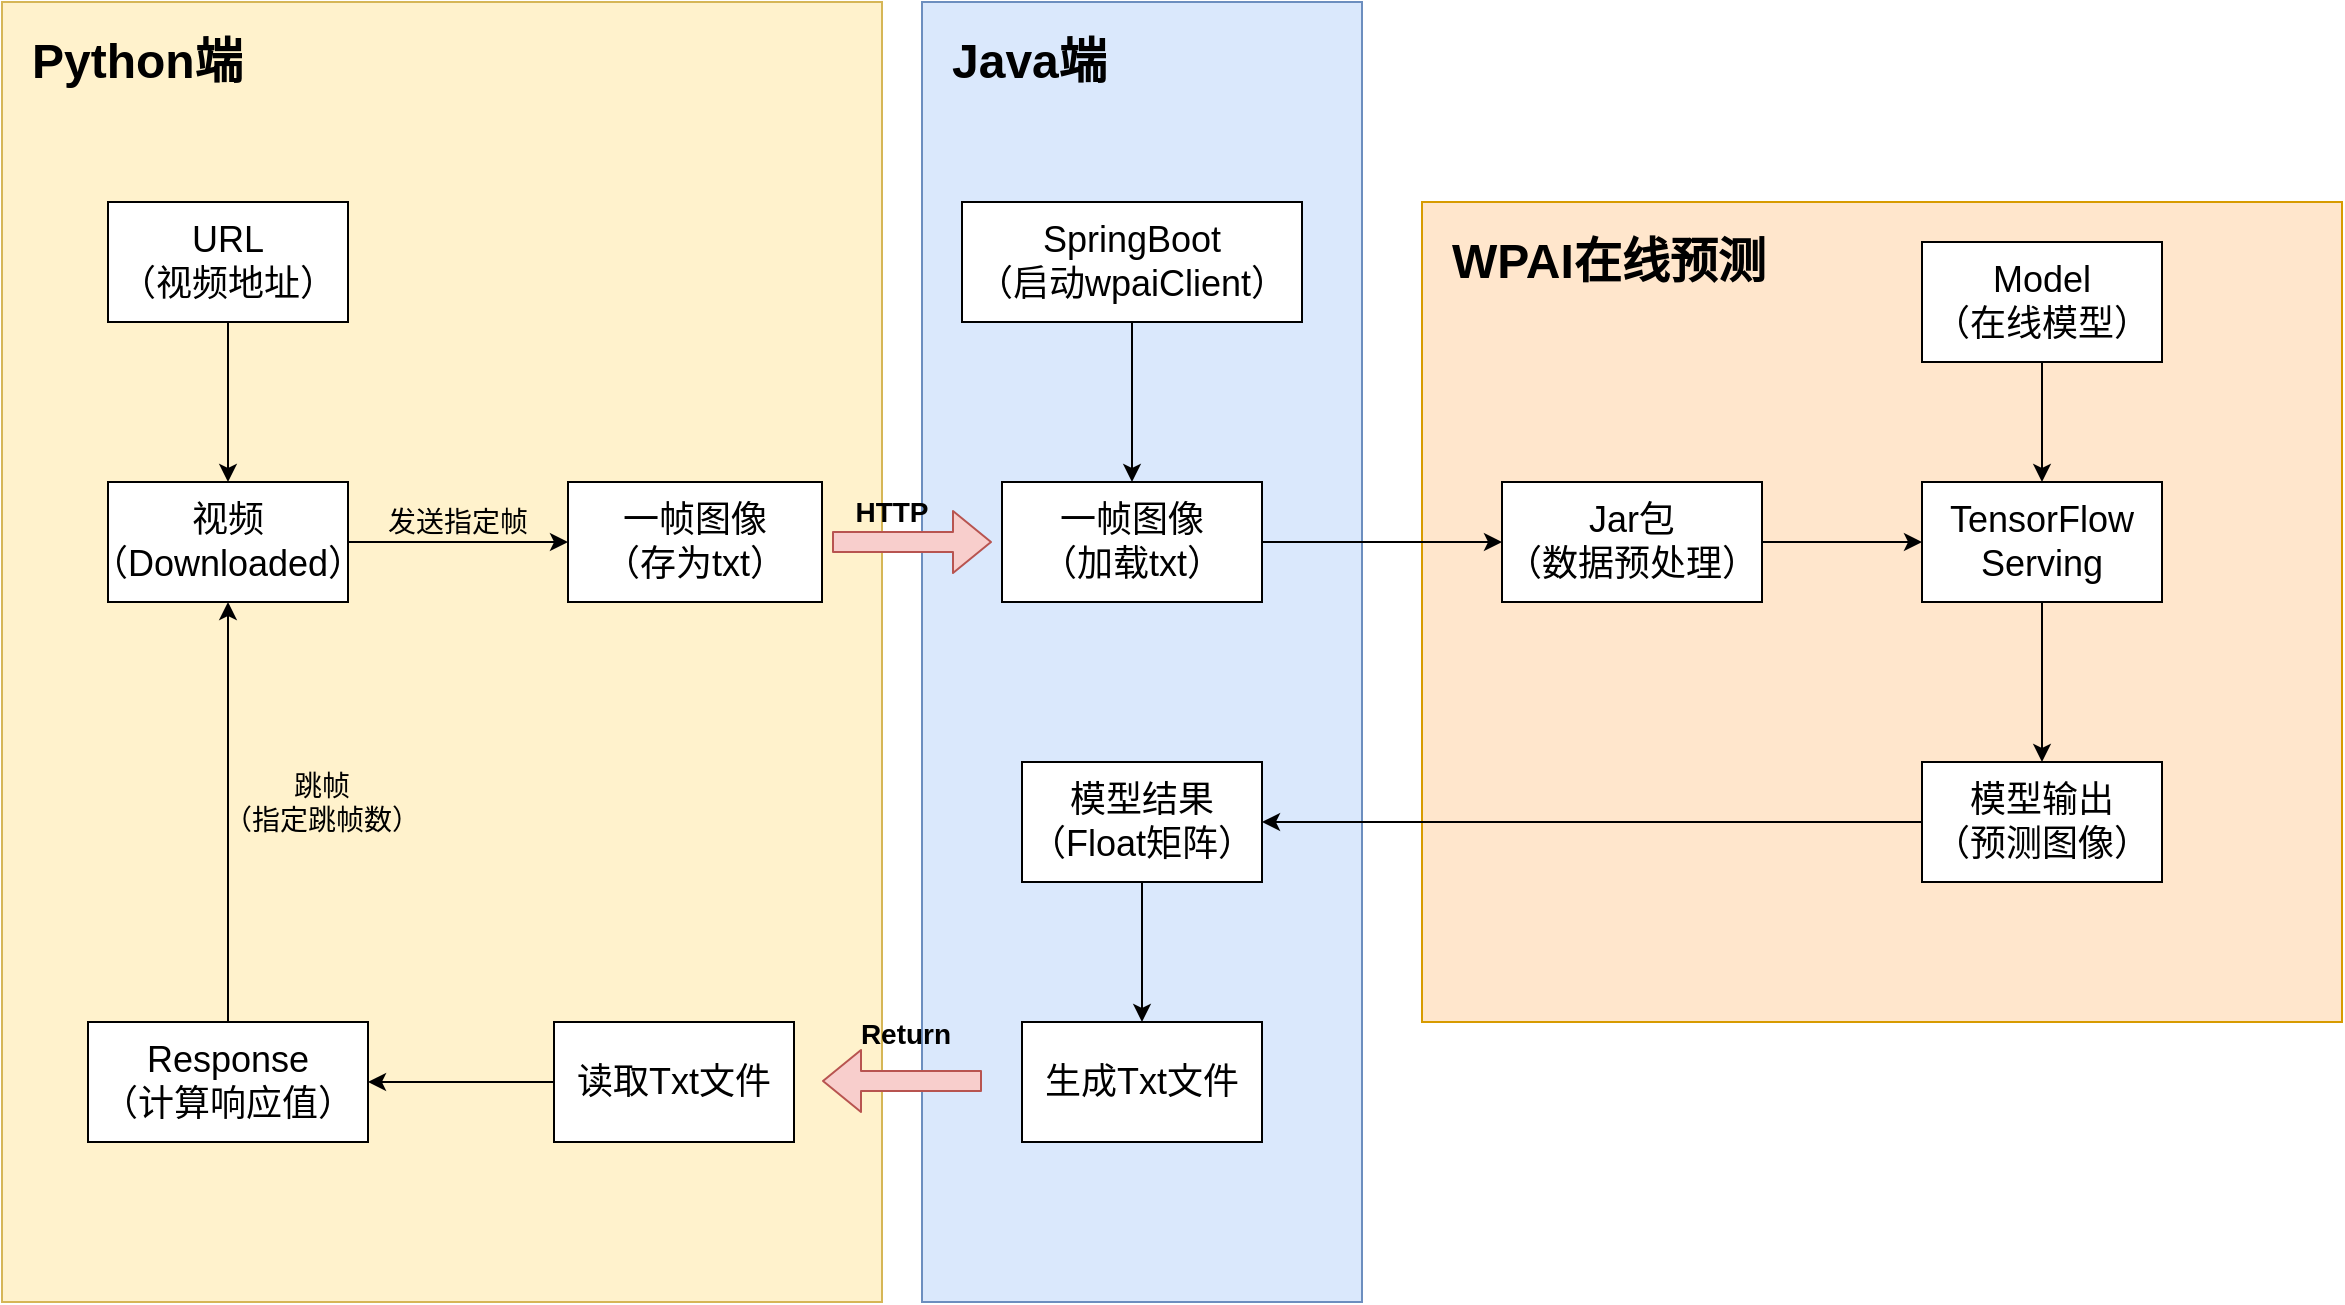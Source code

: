 <mxfile version="12.4.3" type="github" pages="1">
  <diagram id="-egKOoqW_wiuYjCBnDJs" name="Page-1">
    <mxGraphModel dx="2184" dy="1946" grid="1" gridSize="10" guides="1" tooltips="1" connect="1" arrows="1" fold="1" page="1" pageScale="1" pageWidth="827" pageHeight="1169" math="0" shadow="0">
      <root>
        <mxCell id="0"/>
        <mxCell id="1" parent="0"/>
        <mxCell id="1hKoh-VqlVQTWxtnn5pZ-30" value="" style="rounded=0;whiteSpace=wrap;html=1;fillColor=#dae8fc;strokeColor=#6c8ebf;" parent="1" vertex="1">
          <mxGeometry x="50" y="-110" width="220" height="650" as="geometry"/>
        </mxCell>
        <mxCell id="1hKoh-VqlVQTWxtnn5pZ-27" value="" style="rounded=0;whiteSpace=wrap;html=1;fillColor=#fff2cc;strokeColor=#d6b656;" parent="1" vertex="1">
          <mxGeometry x="-410" y="-110" width="440" height="650" as="geometry"/>
        </mxCell>
        <mxCell id="1hKoh-VqlVQTWxtnn5pZ-10" value="" style="rounded=0;whiteSpace=wrap;html=1;fillColor=#ffe6cc;strokeColor=#d79b00;" parent="1" vertex="1">
          <mxGeometry x="300" y="-10" width="460" height="410" as="geometry"/>
        </mxCell>
        <mxCell id="1hKoh-VqlVQTWxtnn5pZ-1" value="&lt;font style=&quot;font-size: 18px&quot;&gt;一帧图像&lt;br&gt;（存为txt）&lt;/font&gt;" style="rounded=0;whiteSpace=wrap;html=1;" parent="1" vertex="1">
          <mxGeometry x="-127" y="130" width="127" height="60" as="geometry"/>
        </mxCell>
        <mxCell id="1hKoh-VqlVQTWxtnn5pZ-22" style="edgeStyle=orthogonalEdgeStyle;rounded=0;orthogonalLoop=1;jettySize=auto;html=1;entryX=0;entryY=0.5;entryDx=0;entryDy=0;" parent="1" source="1hKoh-VqlVQTWxtnn5pZ-17" target="1hKoh-VqlVQTWxtnn5pZ-2" edge="1">
          <mxGeometry relative="1" as="geometry"/>
        </mxCell>
        <mxCell id="1hKoh-VqlVQTWxtnn5pZ-17" value="&lt;font style=&quot;font-size: 18px&quot;&gt;一帧图像&lt;br&gt;（加载txt）&lt;/font&gt;" style="rounded=0;whiteSpace=wrap;html=1;" parent="1" vertex="1">
          <mxGeometry x="90" y="130" width="130" height="60" as="geometry"/>
        </mxCell>
        <mxCell id="1hKoh-VqlVQTWxtnn5pZ-5" value="" style="edgeStyle=orthogonalEdgeStyle;rounded=0;orthogonalLoop=1;jettySize=auto;html=1;" parent="1" source="1hKoh-VqlVQTWxtnn5pZ-2" target="1hKoh-VqlVQTWxtnn5pZ-4" edge="1">
          <mxGeometry relative="1" as="geometry"/>
        </mxCell>
        <mxCell id="1hKoh-VqlVQTWxtnn5pZ-2" value="&lt;font style=&quot;font-size: 18px&quot;&gt;Jar包&lt;br&gt;（数据预处理）&lt;/font&gt;" style="rounded=0;whiteSpace=wrap;html=1;fontSize=15;" parent="1" vertex="1">
          <mxGeometry x="340" y="130" width="130" height="60" as="geometry"/>
        </mxCell>
        <mxCell id="1hKoh-VqlVQTWxtnn5pZ-9" value="" style="edgeStyle=orthogonalEdgeStyle;rounded=0;orthogonalLoop=1;jettySize=auto;html=1;" parent="1" source="1hKoh-VqlVQTWxtnn5pZ-4" target="1hKoh-VqlVQTWxtnn5pZ-8" edge="1">
          <mxGeometry relative="1" as="geometry"/>
        </mxCell>
        <mxCell id="1hKoh-VqlVQTWxtnn5pZ-4" value="&lt;font style=&quot;font-size: 18px&quot;&gt;TensorFlow&lt;br&gt;Serving&lt;/font&gt;" style="rounded=0;whiteSpace=wrap;html=1;" parent="1" vertex="1">
          <mxGeometry x="550" y="130" width="120" height="60" as="geometry"/>
        </mxCell>
        <mxCell id="1hKoh-VqlVQTWxtnn5pZ-41" style="edgeStyle=orthogonalEdgeStyle;rounded=0;orthogonalLoop=1;jettySize=auto;html=1;exitX=0;exitY=0.5;exitDx=0;exitDy=0;" parent="1" source="1hKoh-VqlVQTWxtnn5pZ-8" target="1hKoh-VqlVQTWxtnn5pZ-36" edge="1">
          <mxGeometry relative="1" as="geometry"/>
        </mxCell>
        <mxCell id="1hKoh-VqlVQTWxtnn5pZ-8" value="&lt;font style=&quot;font-size: 18px&quot;&gt;模型输出&lt;br&gt;（预测图像）&lt;/font&gt;" style="rounded=0;whiteSpace=wrap;html=1;" parent="1" vertex="1">
          <mxGeometry x="550" y="270" width="120" height="60" as="geometry"/>
        </mxCell>
        <mxCell id="1hKoh-VqlVQTWxtnn5pZ-7" value="" style="edgeStyle=orthogonalEdgeStyle;rounded=0;orthogonalLoop=1;jettySize=auto;html=1;" parent="1" source="1hKoh-VqlVQTWxtnn5pZ-6" target="1hKoh-VqlVQTWxtnn5pZ-4" edge="1">
          <mxGeometry relative="1" as="geometry"/>
        </mxCell>
        <mxCell id="1hKoh-VqlVQTWxtnn5pZ-6" value="&lt;font style=&quot;font-size: 18px&quot;&gt;Model&lt;br&gt;（在线模型）&lt;/font&gt;" style="rounded=0;whiteSpace=wrap;html=1;" parent="1" vertex="1">
          <mxGeometry x="550" y="10" width="120" height="60" as="geometry"/>
        </mxCell>
        <mxCell id="1hKoh-VqlVQTWxtnn5pZ-14" value="" style="edgeStyle=orthogonalEdgeStyle;rounded=0;orthogonalLoop=1;jettySize=auto;html=1;" parent="1" source="1hKoh-VqlVQTWxtnn5pZ-12" target="1hKoh-VqlVQTWxtnn5pZ-13" edge="1">
          <mxGeometry relative="1" as="geometry"/>
        </mxCell>
        <mxCell id="1hKoh-VqlVQTWxtnn5pZ-12" value="&lt;font style=&quot;font-size: 18px&quot;&gt;URL&lt;br&gt;（视频地址）&lt;/font&gt;" style="rounded=0;whiteSpace=wrap;html=1;" parent="1" vertex="1">
          <mxGeometry x="-357" y="-10" width="120" height="60" as="geometry"/>
        </mxCell>
        <mxCell id="1hKoh-VqlVQTWxtnn5pZ-15" style="edgeStyle=orthogonalEdgeStyle;rounded=0;orthogonalLoop=1;jettySize=auto;html=1;" parent="1" source="1hKoh-VqlVQTWxtnn5pZ-13" target="1hKoh-VqlVQTWxtnn5pZ-1" edge="1">
          <mxGeometry relative="1" as="geometry"/>
        </mxCell>
        <mxCell id="1hKoh-VqlVQTWxtnn5pZ-13" value="&lt;font style=&quot;font-size: 18px&quot;&gt;视频&lt;br&gt;（Downloaded）&lt;/font&gt;" style="rounded=0;whiteSpace=wrap;html=1;" parent="1" vertex="1">
          <mxGeometry x="-357" y="130" width="120" height="60" as="geometry"/>
        </mxCell>
        <mxCell id="1hKoh-VqlVQTWxtnn5pZ-16" value="&lt;font style=&quot;font-size: 14px&quot;&gt;发送指定帧&lt;/font&gt;" style="text;html=1;strokeColor=none;fillColor=none;align=center;verticalAlign=middle;whiteSpace=wrap;rounded=0;" parent="1" vertex="1">
          <mxGeometry x="-227" y="140" width="90" height="20" as="geometry"/>
        </mxCell>
        <mxCell id="1hKoh-VqlVQTWxtnn5pZ-21" style="edgeStyle=orthogonalEdgeStyle;rounded=0;orthogonalLoop=1;jettySize=auto;html=1;entryX=0.5;entryY=0;entryDx=0;entryDy=0;" parent="1" source="1hKoh-VqlVQTWxtnn5pZ-19" target="1hKoh-VqlVQTWxtnn5pZ-17" edge="1">
          <mxGeometry relative="1" as="geometry"/>
        </mxCell>
        <mxCell id="1hKoh-VqlVQTWxtnn5pZ-19" value="&lt;font style=&quot;font-size: 18px&quot;&gt;SpringBoot&lt;br&gt;（启动wpaiClient）&lt;br&gt;&lt;/font&gt;" style="rounded=0;whiteSpace=wrap;html=1;" parent="1" vertex="1">
          <mxGeometry x="70" y="-10" width="170" height="60" as="geometry"/>
        </mxCell>
        <mxCell id="1hKoh-VqlVQTWxtnn5pZ-25" style="edgeStyle=orthogonalEdgeStyle;rounded=0;orthogonalLoop=1;jettySize=auto;html=1;entryX=0.5;entryY=1;entryDx=0;entryDy=0;" parent="1" source="1hKoh-VqlVQTWxtnn5pZ-24" target="1hKoh-VqlVQTWxtnn5pZ-13" edge="1">
          <mxGeometry relative="1" as="geometry"/>
        </mxCell>
        <mxCell id="1hKoh-VqlVQTWxtnn5pZ-24" value="&lt;font style=&quot;font-size: 18px&quot;&gt;Response&lt;br&gt;（计算响应值）&lt;/font&gt;" style="rounded=0;whiteSpace=wrap;html=1;" parent="1" vertex="1">
          <mxGeometry x="-367" y="400" width="140" height="60" as="geometry"/>
        </mxCell>
        <mxCell id="1hKoh-VqlVQTWxtnn5pZ-26" value="&lt;font style=&quot;font-size: 14px&quot;&gt;跳帧&lt;br&gt;（指定跳帧数）&lt;/font&gt;" style="text;html=1;strokeColor=none;fillColor=none;align=center;verticalAlign=middle;whiteSpace=wrap;rounded=0;" parent="1" vertex="1">
          <mxGeometry x="-310" y="280" width="120" height="20" as="geometry"/>
        </mxCell>
        <mxCell id="1hKoh-VqlVQTWxtnn5pZ-29" value="&lt;h1&gt;Python端&lt;/h1&gt;" style="text;html=1;strokeColor=none;fillColor=none;spacing=5;spacingTop=-20;whiteSpace=wrap;overflow=hidden;rounded=0;" parent="1" vertex="1">
          <mxGeometry x="-400" y="-100" width="120" height="40" as="geometry"/>
        </mxCell>
        <mxCell id="1hKoh-VqlVQTWxtnn5pZ-31" value="&lt;h1&gt;Java端&lt;/h1&gt;" style="text;html=1;strokeColor=none;fillColor=none;spacing=5;spacingTop=-20;whiteSpace=wrap;overflow=hidden;rounded=0;" parent="1" vertex="1">
          <mxGeometry x="60" y="-100" width="120" height="40" as="geometry"/>
        </mxCell>
        <mxCell id="1hKoh-VqlVQTWxtnn5pZ-32" value="&lt;h1&gt;WPAI在线预测&lt;/h1&gt;" style="text;html=1;strokeColor=none;fillColor=none;spacing=5;spacingTop=-20;whiteSpace=wrap;overflow=hidden;rounded=0;" parent="1" vertex="1">
          <mxGeometry x="310" width="170" height="40" as="geometry"/>
        </mxCell>
        <mxCell id="1hKoh-VqlVQTWxtnn5pZ-43" style="edgeStyle=orthogonalEdgeStyle;rounded=0;orthogonalLoop=1;jettySize=auto;html=1;exitX=0.5;exitY=1;exitDx=0;exitDy=0;" parent="1" source="1hKoh-VqlVQTWxtnn5pZ-36" target="1hKoh-VqlVQTWxtnn5pZ-42" edge="1">
          <mxGeometry relative="1" as="geometry"/>
        </mxCell>
        <mxCell id="1hKoh-VqlVQTWxtnn5pZ-36" value="&lt;span style=&quot;font-size: 18px&quot;&gt;模型结果&lt;br&gt;（Float矩阵）&lt;br&gt;&lt;/span&gt;" style="rounded=0;whiteSpace=wrap;html=1;" parent="1" vertex="1">
          <mxGeometry x="100" y="270" width="120" height="60" as="geometry"/>
        </mxCell>
        <mxCell id="1hKoh-VqlVQTWxtnn5pZ-42" value="&lt;span style=&quot;font-size: 18px ; white-space: normal&quot;&gt;生成Txt文件&lt;/span&gt;" style="rounded=0;whiteSpace=wrap;html=1;" parent="1" vertex="1">
          <mxGeometry x="100" y="400" width="120" height="60" as="geometry"/>
        </mxCell>
        <mxCell id="1hKoh-VqlVQTWxtnn5pZ-46" style="edgeStyle=orthogonalEdgeStyle;rounded=0;orthogonalLoop=1;jettySize=auto;html=1;" parent="1" source="1hKoh-VqlVQTWxtnn5pZ-44" target="1hKoh-VqlVQTWxtnn5pZ-24" edge="1">
          <mxGeometry relative="1" as="geometry"/>
        </mxCell>
        <mxCell id="1hKoh-VqlVQTWxtnn5pZ-44" value="&lt;span style=&quot;font-size: 18px ; white-space: normal&quot;&gt;读取Txt文件&lt;/span&gt;" style="rounded=0;whiteSpace=wrap;html=1;" parent="1" vertex="1">
          <mxGeometry x="-134" y="400" width="120" height="60" as="geometry"/>
        </mxCell>
        <mxCell id="dRFvHe-iwmOfKsM0Ih1--1" value="" style="shape=flexArrow;endArrow=classic;html=1;fillColor=#f8cecc;strokeColor=#b85450;" edge="1" parent="1">
          <mxGeometry width="50" height="50" relative="1" as="geometry">
            <mxPoint x="5" y="160" as="sourcePoint"/>
            <mxPoint x="85" y="160" as="targetPoint"/>
          </mxGeometry>
        </mxCell>
        <mxCell id="dRFvHe-iwmOfKsM0Ih1--2" value="" style="shape=flexArrow;endArrow=classic;html=1;fillColor=#f8cecc;strokeColor=#b85450;" edge="1" parent="1">
          <mxGeometry width="50" height="50" relative="1" as="geometry">
            <mxPoint x="80" y="429.5" as="sourcePoint"/>
            <mxPoint y="429.5" as="targetPoint"/>
          </mxGeometry>
        </mxCell>
        <mxCell id="dRFvHe-iwmOfKsM0Ih1--5" value="&lt;font style=&quot;font-size: 14px&quot;&gt;&lt;b&gt;HTTP&lt;/b&gt;&lt;/font&gt;" style="text;html=1;strokeColor=none;fillColor=none;align=center;verticalAlign=middle;whiteSpace=wrap;rounded=0;" vertex="1" parent="1">
          <mxGeometry y="135" width="70" height="20" as="geometry"/>
        </mxCell>
        <mxCell id="dRFvHe-iwmOfKsM0Ih1--6" value="&lt;font style=&quot;font-size: 14px&quot;&gt;&lt;b&gt;Return&lt;/b&gt;&lt;/font&gt;" style="text;html=1;strokeColor=none;fillColor=none;align=center;verticalAlign=middle;whiteSpace=wrap;rounded=0;" vertex="1" parent="1">
          <mxGeometry x="7" y="396" width="70" height="20" as="geometry"/>
        </mxCell>
      </root>
    </mxGraphModel>
  </diagram>
</mxfile>
